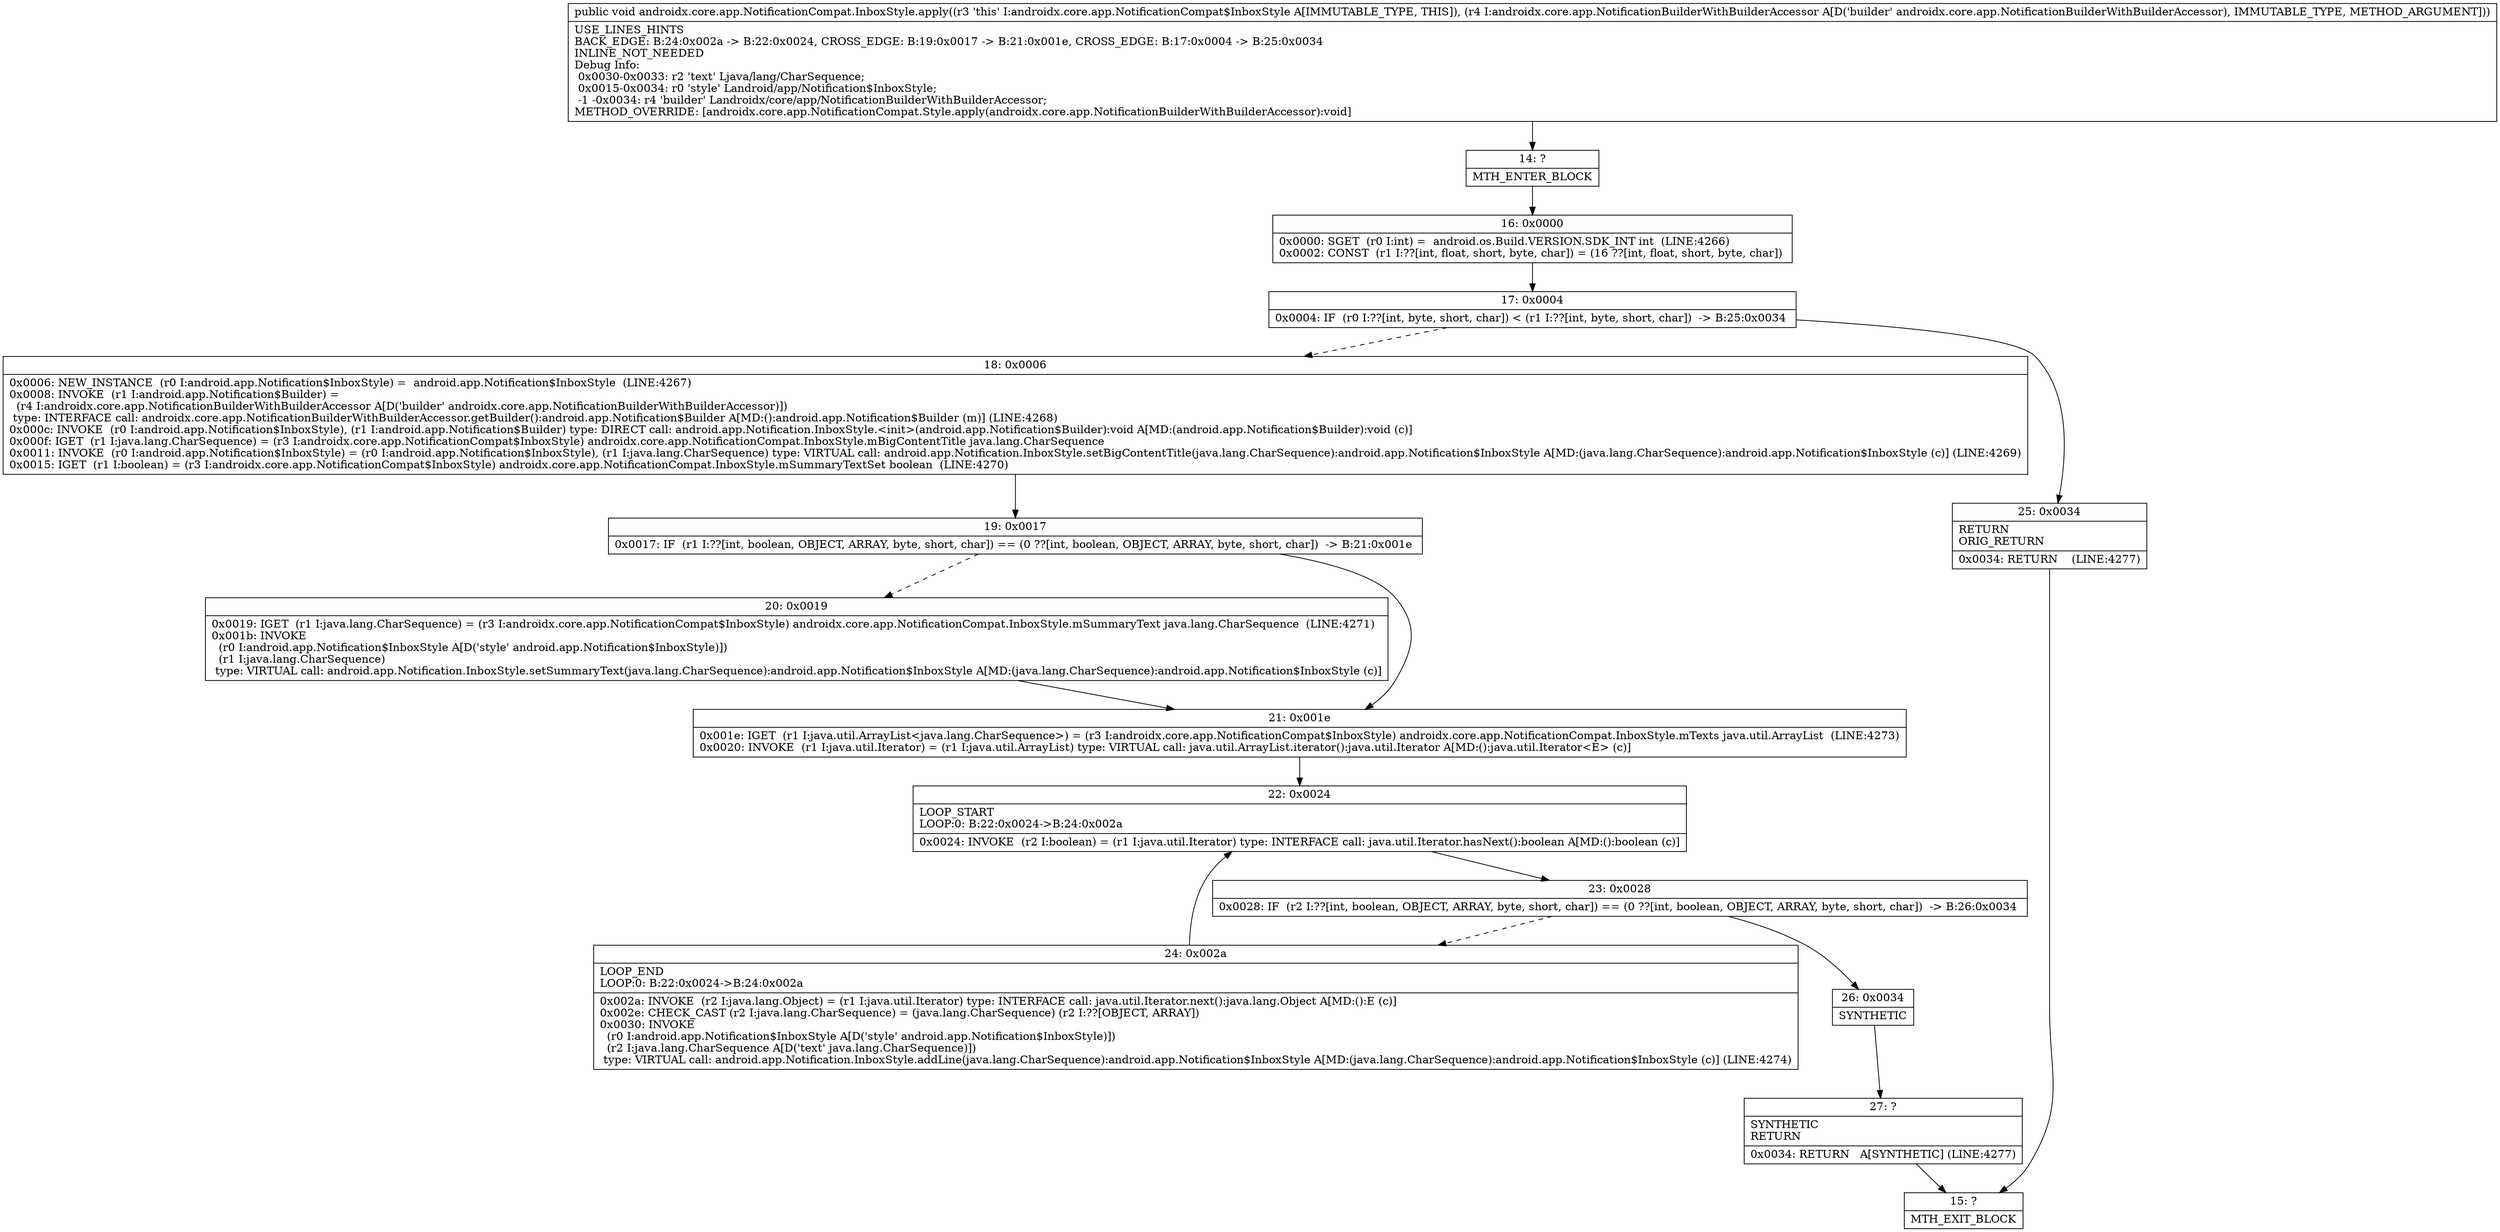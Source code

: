 digraph "CFG forandroidx.core.app.NotificationCompat.InboxStyle.apply(Landroidx\/core\/app\/NotificationBuilderWithBuilderAccessor;)V" {
Node_14 [shape=record,label="{14\:\ ?|MTH_ENTER_BLOCK\l}"];
Node_16 [shape=record,label="{16\:\ 0x0000|0x0000: SGET  (r0 I:int) =  android.os.Build.VERSION.SDK_INT int  (LINE:4266)\l0x0002: CONST  (r1 I:??[int, float, short, byte, char]) = (16 ??[int, float, short, byte, char]) \l}"];
Node_17 [shape=record,label="{17\:\ 0x0004|0x0004: IF  (r0 I:??[int, byte, short, char]) \< (r1 I:??[int, byte, short, char])  \-\> B:25:0x0034 \l}"];
Node_18 [shape=record,label="{18\:\ 0x0006|0x0006: NEW_INSTANCE  (r0 I:android.app.Notification$InboxStyle) =  android.app.Notification$InboxStyle  (LINE:4267)\l0x0008: INVOKE  (r1 I:android.app.Notification$Builder) = \l  (r4 I:androidx.core.app.NotificationBuilderWithBuilderAccessor A[D('builder' androidx.core.app.NotificationBuilderWithBuilderAccessor)])\l type: INTERFACE call: androidx.core.app.NotificationBuilderWithBuilderAccessor.getBuilder():android.app.Notification$Builder A[MD:():android.app.Notification$Builder (m)] (LINE:4268)\l0x000c: INVOKE  (r0 I:android.app.Notification$InboxStyle), (r1 I:android.app.Notification$Builder) type: DIRECT call: android.app.Notification.InboxStyle.\<init\>(android.app.Notification$Builder):void A[MD:(android.app.Notification$Builder):void (c)]\l0x000f: IGET  (r1 I:java.lang.CharSequence) = (r3 I:androidx.core.app.NotificationCompat$InboxStyle) androidx.core.app.NotificationCompat.InboxStyle.mBigContentTitle java.lang.CharSequence \l0x0011: INVOKE  (r0 I:android.app.Notification$InboxStyle) = (r0 I:android.app.Notification$InboxStyle), (r1 I:java.lang.CharSequence) type: VIRTUAL call: android.app.Notification.InboxStyle.setBigContentTitle(java.lang.CharSequence):android.app.Notification$InboxStyle A[MD:(java.lang.CharSequence):android.app.Notification$InboxStyle (c)] (LINE:4269)\l0x0015: IGET  (r1 I:boolean) = (r3 I:androidx.core.app.NotificationCompat$InboxStyle) androidx.core.app.NotificationCompat.InboxStyle.mSummaryTextSet boolean  (LINE:4270)\l}"];
Node_19 [shape=record,label="{19\:\ 0x0017|0x0017: IF  (r1 I:??[int, boolean, OBJECT, ARRAY, byte, short, char]) == (0 ??[int, boolean, OBJECT, ARRAY, byte, short, char])  \-\> B:21:0x001e \l}"];
Node_20 [shape=record,label="{20\:\ 0x0019|0x0019: IGET  (r1 I:java.lang.CharSequence) = (r3 I:androidx.core.app.NotificationCompat$InboxStyle) androidx.core.app.NotificationCompat.InboxStyle.mSummaryText java.lang.CharSequence  (LINE:4271)\l0x001b: INVOKE  \l  (r0 I:android.app.Notification$InboxStyle A[D('style' android.app.Notification$InboxStyle)])\l  (r1 I:java.lang.CharSequence)\l type: VIRTUAL call: android.app.Notification.InboxStyle.setSummaryText(java.lang.CharSequence):android.app.Notification$InboxStyle A[MD:(java.lang.CharSequence):android.app.Notification$InboxStyle (c)]\l}"];
Node_21 [shape=record,label="{21\:\ 0x001e|0x001e: IGET  (r1 I:java.util.ArrayList\<java.lang.CharSequence\>) = (r3 I:androidx.core.app.NotificationCompat$InboxStyle) androidx.core.app.NotificationCompat.InboxStyle.mTexts java.util.ArrayList  (LINE:4273)\l0x0020: INVOKE  (r1 I:java.util.Iterator) = (r1 I:java.util.ArrayList) type: VIRTUAL call: java.util.ArrayList.iterator():java.util.Iterator A[MD:():java.util.Iterator\<E\> (c)]\l}"];
Node_22 [shape=record,label="{22\:\ 0x0024|LOOP_START\lLOOP:0: B:22:0x0024\-\>B:24:0x002a\l|0x0024: INVOKE  (r2 I:boolean) = (r1 I:java.util.Iterator) type: INTERFACE call: java.util.Iterator.hasNext():boolean A[MD:():boolean (c)]\l}"];
Node_23 [shape=record,label="{23\:\ 0x0028|0x0028: IF  (r2 I:??[int, boolean, OBJECT, ARRAY, byte, short, char]) == (0 ??[int, boolean, OBJECT, ARRAY, byte, short, char])  \-\> B:26:0x0034 \l}"];
Node_24 [shape=record,label="{24\:\ 0x002a|LOOP_END\lLOOP:0: B:22:0x0024\-\>B:24:0x002a\l|0x002a: INVOKE  (r2 I:java.lang.Object) = (r1 I:java.util.Iterator) type: INTERFACE call: java.util.Iterator.next():java.lang.Object A[MD:():E (c)]\l0x002e: CHECK_CAST (r2 I:java.lang.CharSequence) = (java.lang.CharSequence) (r2 I:??[OBJECT, ARRAY]) \l0x0030: INVOKE  \l  (r0 I:android.app.Notification$InboxStyle A[D('style' android.app.Notification$InboxStyle)])\l  (r2 I:java.lang.CharSequence A[D('text' java.lang.CharSequence)])\l type: VIRTUAL call: android.app.Notification.InboxStyle.addLine(java.lang.CharSequence):android.app.Notification$InboxStyle A[MD:(java.lang.CharSequence):android.app.Notification$InboxStyle (c)] (LINE:4274)\l}"];
Node_26 [shape=record,label="{26\:\ 0x0034|SYNTHETIC\l}"];
Node_27 [shape=record,label="{27\:\ ?|SYNTHETIC\lRETURN\l|0x0034: RETURN   A[SYNTHETIC] (LINE:4277)\l}"];
Node_15 [shape=record,label="{15\:\ ?|MTH_EXIT_BLOCK\l}"];
Node_25 [shape=record,label="{25\:\ 0x0034|RETURN\lORIG_RETURN\l|0x0034: RETURN    (LINE:4277)\l}"];
MethodNode[shape=record,label="{public void androidx.core.app.NotificationCompat.InboxStyle.apply((r3 'this' I:androidx.core.app.NotificationCompat$InboxStyle A[IMMUTABLE_TYPE, THIS]), (r4 I:androidx.core.app.NotificationBuilderWithBuilderAccessor A[D('builder' androidx.core.app.NotificationBuilderWithBuilderAccessor), IMMUTABLE_TYPE, METHOD_ARGUMENT]))  | USE_LINES_HINTS\lBACK_EDGE: B:24:0x002a \-\> B:22:0x0024, CROSS_EDGE: B:19:0x0017 \-\> B:21:0x001e, CROSS_EDGE: B:17:0x0004 \-\> B:25:0x0034\lINLINE_NOT_NEEDED\lDebug Info:\l  0x0030\-0x0033: r2 'text' Ljava\/lang\/CharSequence;\l  0x0015\-0x0034: r0 'style' Landroid\/app\/Notification$InboxStyle;\l  \-1 \-0x0034: r4 'builder' Landroidx\/core\/app\/NotificationBuilderWithBuilderAccessor;\lMETHOD_OVERRIDE: [androidx.core.app.NotificationCompat.Style.apply(androidx.core.app.NotificationBuilderWithBuilderAccessor):void]\l}"];
MethodNode -> Node_14;Node_14 -> Node_16;
Node_16 -> Node_17;
Node_17 -> Node_18[style=dashed];
Node_17 -> Node_25;
Node_18 -> Node_19;
Node_19 -> Node_20[style=dashed];
Node_19 -> Node_21;
Node_20 -> Node_21;
Node_21 -> Node_22;
Node_22 -> Node_23;
Node_23 -> Node_24[style=dashed];
Node_23 -> Node_26;
Node_24 -> Node_22;
Node_26 -> Node_27;
Node_27 -> Node_15;
Node_25 -> Node_15;
}

